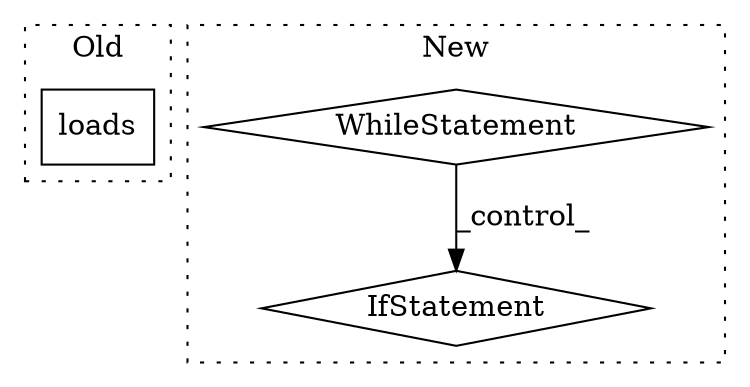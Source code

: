digraph G {
subgraph cluster0 {
1 [label="loads" a="32" s="2967,2978" l="6,1" shape="box"];
label = "Old";
style="dotted";
}
subgraph cluster1 {
2 [label="WhileStatement" a="61" s="5195,5206" l="7,2" shape="diamond"];
3 [label="IfStatement" a="25" s="5278,5288" l="4,2" shape="diamond"];
label = "New";
style="dotted";
}
2 -> 3 [label="_control_"];
}
